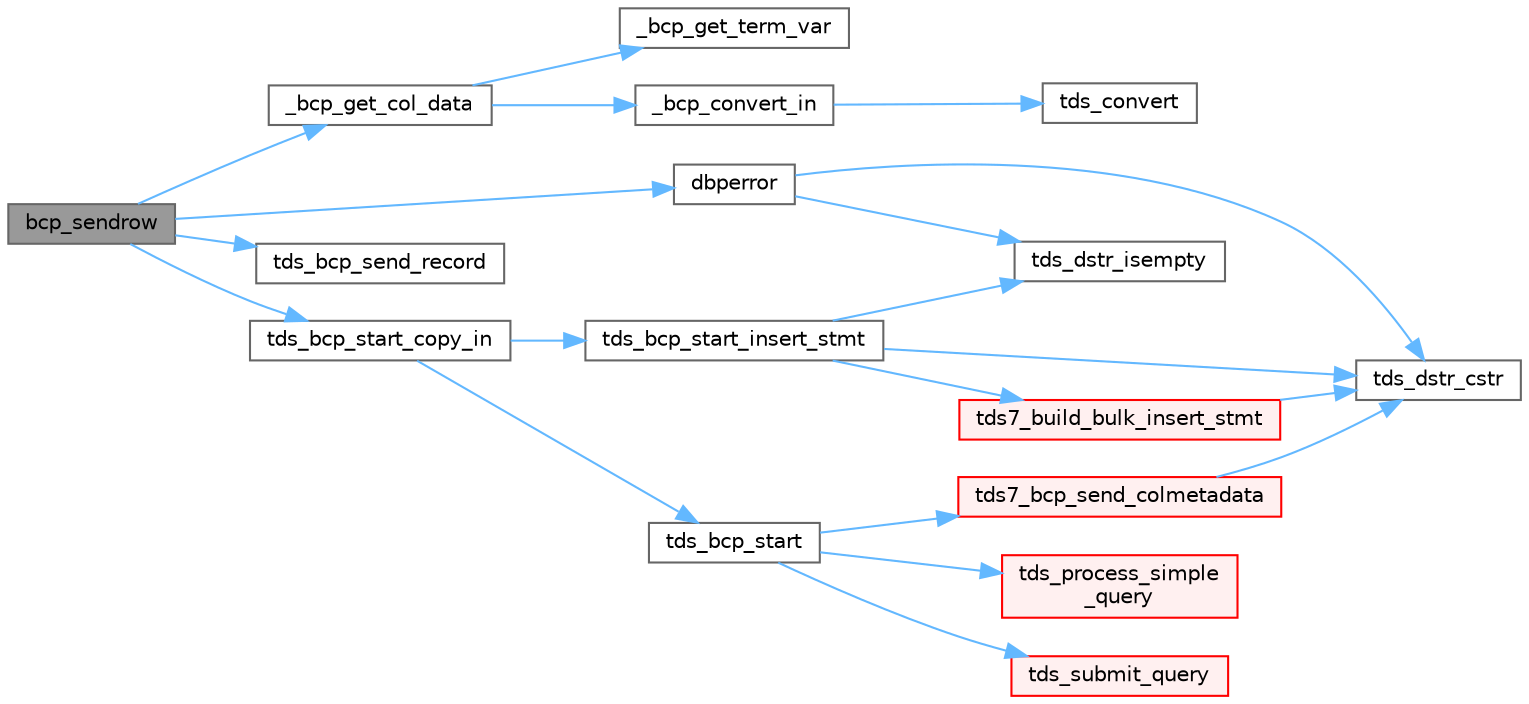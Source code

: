 digraph "bcp_sendrow"
{
 // LATEX_PDF_SIZE
  bgcolor="transparent";
  edge [fontname=Helvetica,fontsize=10,labelfontname=Helvetica,labelfontsize=10];
  node [fontname=Helvetica,fontsize=10,shape=box,height=0.2,width=0.4];
  rankdir="LR";
  Node1 [id="Node000001",label="bcp_sendrow",height=0.2,width=0.4,color="gray40", fillcolor="grey60", style="filled", fontcolor="black",tooltip="Write data in host variables to the table."];
  Node1 -> Node2 [id="edge1_Node000001_Node000002",color="steelblue1",style="solid",tooltip=" "];
  Node2 [id="Node000002",label="_bcp_get_col_data",height=0.2,width=0.4,color="grey40", fillcolor="white", style="filled",URL="$a00578.html#ga852ce2e787d27f9f497c5333201dae4b",tooltip="For a bcp in from program variables, get the data from the host variable."];
  Node2 -> Node3 [id="edge2_Node000002_Node000003",color="steelblue1",style="solid",tooltip=" "];
  Node3 [id="Node000003",label="_bcp_convert_in",height=0.2,width=0.4,color="grey40", fillcolor="white", style="filled",URL="$a01464.html#a4e7740b6f755d7d3f2502a47b7d71a85",tooltip="Convert column for input to a table."];
  Node3 -> Node4 [id="edge3_Node000003_Node000004",color="steelblue1",style="solid",tooltip=" "];
  Node4 [id="Node000004",label="tds_convert",height=0.2,width=0.4,color="grey40", fillcolor="white", style="filled",URL="$a00587.html#gad83c146aa5ba3f1515557d6b5248494a",tooltip="tds_convert convert a type to another."];
  Node2 -> Node5 [id="edge4_Node000002_Node000005",color="steelblue1",style="solid",tooltip=" "];
  Node5 [id="Node000005",label="_bcp_get_term_var",height=0.2,width=0.4,color="grey40", fillcolor="white", style="filled",URL="$a00578.html#ga4f936fa1cb8e4373bf7b7f8a6ab96bc7",tooltip="Get the data for bcp-in from program variables, where the program data have been identified as charac..."];
  Node1 -> Node6 [id="edge5_Node000001_Node000006",color="steelblue1",style="solid",tooltip=" "];
  Node6 [id="Node000006",label="dbperror",height=0.2,width=0.4,color="grey40", fillcolor="white", style="filled",URL="$a00581.html#ga302a4ce6559b81808e3be51615cd1b67",tooltip="Call client-installed error handler."];
  Node6 -> Node7 [id="edge6_Node000006_Node000007",color="steelblue1",style="solid",tooltip=" "];
  Node7 [id="Node000007",label="tds_dstr_cstr",height=0.2,width=0.4,color="grey40", fillcolor="white", style="filled",URL="$a00593.html#gac536f0e4d77d3cff5702719362ec1766",tooltip="Returns a C version (NUL terminated string) of dstr."];
  Node6 -> Node8 [id="edge7_Node000006_Node000008",color="steelblue1",style="solid",tooltip=" "];
  Node8 [id="Node000008",label="tds_dstr_isempty",height=0.2,width=0.4,color="grey40", fillcolor="white", style="filled",URL="$a00593.html#ga197c6af67f2e7469d06c2aa055917b1e",tooltip="test if string is empty"];
  Node1 -> Node9 [id="edge8_Node000001_Node000009",color="steelblue1",style="solid",tooltip=" "];
  Node9 [id="Node000009",label="tds_bcp_send_record",height=0.2,width=0.4,color="grey40", fillcolor="white", style="filled",URL="$a00254.html#ad9e44450025cbcee1ad81d7e5a2cc099",tooltip="Send one row of data to server."];
  Node1 -> Node10 [id="edge9_Node000001_Node000010",color="steelblue1",style="solid",tooltip=" "];
  Node10 [id="Node000010",label="tds_bcp_start_copy_in",height=0.2,width=0.4,color="grey40", fillcolor="white", style="filled",URL="$a00254.html#a5eec23828b0610c58de248c4edb53879",tooltip="Start bulk copy to server."];
  Node10 -> Node11 [id="edge10_Node000010_Node000011",color="steelblue1",style="solid",tooltip=" "];
  Node11 [id="Node000011",label="tds_bcp_start",height=0.2,width=0.4,color="grey40", fillcolor="white", style="filled",URL="$a00254.html#a8208eef2a3974ae1f0cf3c8c8ab011ce",tooltip="Start sending BCP data to server."];
  Node11 -> Node12 [id="edge11_Node000011_Node000012",color="steelblue1",style="solid",tooltip=" "];
  Node12 [id="Node000012",label="tds7_bcp_send_colmetadata",height=0.2,width=0.4,color="red", fillcolor="#FFF0F0", style="filled",URL="$a00254.html#a4daaa551e54dbd978650e2eef89e09ff",tooltip="Send BCP metadata to server."];
  Node12 -> Node7 [id="edge12_Node000012_Node000007",color="steelblue1",style="solid",tooltip=" "];
  Node11 -> Node18 [id="edge13_Node000011_Node000018",color="steelblue1",style="solid",tooltip=" "];
  Node18 [id="Node000018",label="tds_process_simple\l_query",height=0.2,width=0.4,color="red", fillcolor="#FFF0F0", style="filled",URL="$a00592.html#gaeeb1562044786ea17bea361ed83e6946",tooltip="Process results for simple query as \"SET TEXTSIZE\" or \"USE dbname\" If the statement returns results,..."];
  Node11 -> Node109 [id="edge14_Node000011_Node000109",color="steelblue1",style="solid",tooltip=" "];
  Node109 [id="Node000109",label="tds_submit_query",height=0.2,width=0.4,color="red", fillcolor="#FFF0F0", style="filled",URL="$a00590.html#ga5a29ae7f99d089dc3cea85ec6ee5f3ab",tooltip="Sends a language string to the database server for processing."];
  Node10 -> Node129 [id="edge15_Node000010_Node000129",color="steelblue1",style="solid",tooltip=" "];
  Node129 [id="Node000129",label="tds_bcp_start_insert_stmt",height=0.2,width=0.4,color="grey40", fillcolor="white", style="filled",URL="$a00254.html#ab4d7e5309152f54613d52c8469a07fd8",tooltip="Prepare the query to be sent to server to request BCP information."];
  Node129 -> Node130 [id="edge16_Node000129_Node000130",color="steelblue1",style="solid",tooltip=" "];
  Node130 [id="Node000130",label="tds7_build_bulk_insert_stmt",height=0.2,width=0.4,color="red", fillcolor="#FFF0F0", style="filled",URL="$a00254.html#a3118c7232bc9c3e47f8ba872bb39e967",tooltip="Help to build query to be sent to server."];
  Node130 -> Node7 [id="edge17_Node000130_Node000007",color="steelblue1",style="solid",tooltip=" "];
  Node129 -> Node7 [id="edge18_Node000129_Node000007",color="steelblue1",style="solid",tooltip=" "];
  Node129 -> Node8 [id="edge19_Node000129_Node000008",color="steelblue1",style="solid",tooltip=" "];
}
